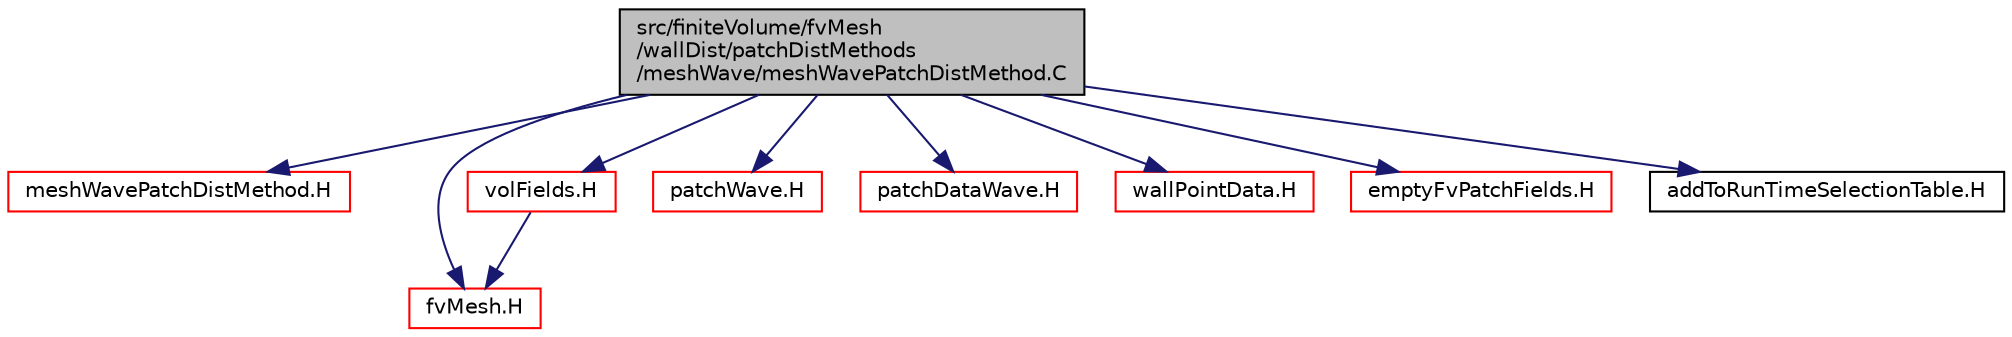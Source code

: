 digraph "src/finiteVolume/fvMesh/wallDist/patchDistMethods/meshWave/meshWavePatchDistMethod.C"
{
  bgcolor="transparent";
  edge [fontname="Helvetica",fontsize="10",labelfontname="Helvetica",labelfontsize="10"];
  node [fontname="Helvetica",fontsize="10",shape=record];
  Node1 [label="src/finiteVolume/fvMesh\l/wallDist/patchDistMethods\l/meshWave/meshWavePatchDistMethod.C",height=0.2,width=0.4,color="black", fillcolor="grey75", style="filled", fontcolor="black"];
  Node1 -> Node2 [color="midnightblue",fontsize="10",style="solid",fontname="Helvetica"];
  Node2 [label="meshWavePatchDistMethod.H",height=0.2,width=0.4,color="red",URL="$a06065.html"];
  Node1 -> Node3 [color="midnightblue",fontsize="10",style="solid",fontname="Helvetica"];
  Node3 [label="fvMesh.H",height=0.2,width=0.4,color="red",URL="$a05998.html"];
  Node1 -> Node4 [color="midnightblue",fontsize="10",style="solid",fontname="Helvetica"];
  Node4 [label="volFields.H",height=0.2,width=0.4,color="red",URL="$a05734.html"];
  Node4 -> Node3 [color="midnightblue",fontsize="10",style="solid",fontname="Helvetica"];
  Node1 -> Node5 [color="midnightblue",fontsize="10",style="solid",fontname="Helvetica"];
  Node5 [label="patchWave.H",height=0.2,width=0.4,color="red",URL="$a07355.html"];
  Node1 -> Node6 [color="midnightblue",fontsize="10",style="solid",fontname="Helvetica"];
  Node6 [label="patchDataWave.H",height=0.2,width=0.4,color="red",URL="$a07353.html"];
  Node1 -> Node7 [color="midnightblue",fontsize="10",style="solid",fontname="Helvetica"];
  Node7 [label="wallPointData.H",height=0.2,width=0.4,color="red",URL="$a07359.html"];
  Node1 -> Node8 [color="midnightblue",fontsize="10",style="solid",fontname="Helvetica"];
  Node8 [label="emptyFvPatchFields.H",height=0.2,width=0.4,color="red",URL="$a05348.html"];
  Node1 -> Node9 [color="midnightblue",fontsize="10",style="solid",fontname="Helvetica"];
  Node9 [label="addToRunTimeSelectionTable.H",height=0.2,width=0.4,color="black",URL="$a07966.html",tooltip="Macros for easy insertion into run-time selection tables. "];
}
